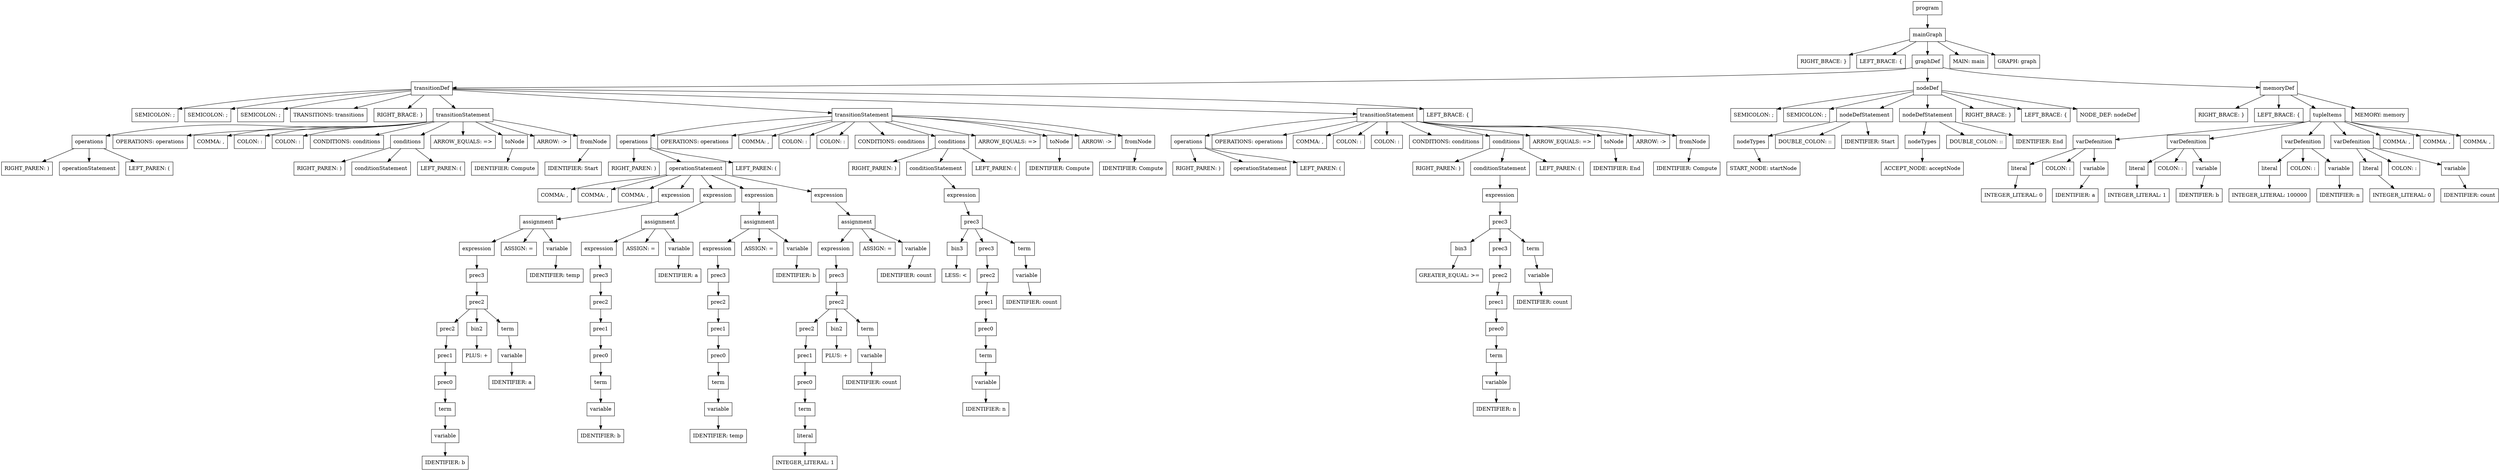 digraph ParseTree {
    node [shape=box];
    node0 [label="program"];
    node1 [label="mainGraph"];
    node0 -> node1;
    node2 [label="RIGHT_BRACE: }"];
    node1 -> node2;
    node3 [label="LEFT_BRACE: {"];
    node1 -> node3;
    node4 [label="graphDef"];
    node1 -> node4;
    node5 [label="transitionDef"];
    node4 -> node5;
    node6 [label="SEMICOLON: ;"];
    node5 -> node6;
    node7 [label="SEMICOLON: ;"];
    node5 -> node7;
    node8 [label="SEMICOLON: ;"];
    node5 -> node8;
    node9 [label="TRANSITIONS: transitions"];
    node5 -> node9;
    node10 [label="RIGHT_BRACE: }"];
    node5 -> node10;
    node11 [label="transitionStatement"];
    node5 -> node11;
    node12 [label="operations"];
    node11 -> node12;
    node13 [label="RIGHT_PAREN: )"];
    node12 -> node13;
    node14 [label="operationStatement"];
    node12 -> node14;
    node15 [label="LEFT_PAREN: ("];
    node12 -> node15;
    node16 [label="OPERATIONS: operations"];
    node11 -> node16;
    node17 [label="COMMA: ,"];
    node11 -> node17;
    node18 [label="COLON: :"];
    node11 -> node18;
    node19 [label="COLON: :"];
    node11 -> node19;
    node20 [label="CONDITIONS: conditions"];
    node11 -> node20;
    node21 [label="conditions"];
    node11 -> node21;
    node22 [label="RIGHT_PAREN: )"];
    node21 -> node22;
    node23 [label="conditionStatement"];
    node21 -> node23;
    node24 [label="LEFT_PAREN: ("];
    node21 -> node24;
    node25 [label="ARROW_EQUALS: =>"];
    node11 -> node25;
    node26 [label="toNode"];
    node11 -> node26;
    node27 [label="IDENTIFIER: Compute"];
    node26 -> node27;
    node28 [label="ARROW: ->"];
    node11 -> node28;
    node29 [label="fromNode"];
    node11 -> node29;
    node30 [label="IDENTIFIER: Start"];
    node29 -> node30;
    node31 [label="transitionStatement"];
    node5 -> node31;
    node32 [label="operations"];
    node31 -> node32;
    node33 [label="RIGHT_PAREN: )"];
    node32 -> node33;
    node34 [label="operationStatement"];
    node32 -> node34;
    node35 [label="COMMA: ,"];
    node34 -> node35;
    node36 [label="COMMA: ,"];
    node34 -> node36;
    node37 [label="COMMA: ,"];
    node34 -> node37;
    node38 [label="expression"];
    node34 -> node38;
    node39 [label="assignment"];
    node38 -> node39;
    node40 [label="expression"];
    node39 -> node40;
    node41 [label="prec3"];
    node40 -> node41;
    node42 [label="prec2"];
    node41 -> node42;
    node43 [label="prec2"];
    node42 -> node43;
    node44 [label="prec1"];
    node43 -> node44;
    node45 [label="prec0"];
    node44 -> node45;
    node46 [label="term"];
    node45 -> node46;
    node47 [label="variable"];
    node46 -> node47;
    node48 [label="IDENTIFIER: b"];
    node47 -> node48;
    node49 [label="bin2"];
    node42 -> node49;
    node50 [label="PLUS: +"];
    node49 -> node50;
    node51 [label="term"];
    node42 -> node51;
    node52 [label="variable"];
    node51 -> node52;
    node53 [label="IDENTIFIER: a"];
    node52 -> node53;
    node54 [label="ASSIGN: ="];
    node39 -> node54;
    node55 [label="variable"];
    node39 -> node55;
    node56 [label="IDENTIFIER: temp"];
    node55 -> node56;
    node57 [label="expression"];
    node34 -> node57;
    node58 [label="assignment"];
    node57 -> node58;
    node59 [label="expression"];
    node58 -> node59;
    node60 [label="prec3"];
    node59 -> node60;
    node61 [label="prec2"];
    node60 -> node61;
    node62 [label="prec1"];
    node61 -> node62;
    node63 [label="prec0"];
    node62 -> node63;
    node64 [label="term"];
    node63 -> node64;
    node65 [label="variable"];
    node64 -> node65;
    node66 [label="IDENTIFIER: b"];
    node65 -> node66;
    node67 [label="ASSIGN: ="];
    node58 -> node67;
    node68 [label="variable"];
    node58 -> node68;
    node69 [label="IDENTIFIER: a"];
    node68 -> node69;
    node70 [label="expression"];
    node34 -> node70;
    node71 [label="assignment"];
    node70 -> node71;
    node72 [label="expression"];
    node71 -> node72;
    node73 [label="prec3"];
    node72 -> node73;
    node74 [label="prec2"];
    node73 -> node74;
    node75 [label="prec1"];
    node74 -> node75;
    node76 [label="prec0"];
    node75 -> node76;
    node77 [label="term"];
    node76 -> node77;
    node78 [label="variable"];
    node77 -> node78;
    node79 [label="IDENTIFIER: temp"];
    node78 -> node79;
    node80 [label="ASSIGN: ="];
    node71 -> node80;
    node81 [label="variable"];
    node71 -> node81;
    node82 [label="IDENTIFIER: b"];
    node81 -> node82;
    node83 [label="expression"];
    node34 -> node83;
    node84 [label="assignment"];
    node83 -> node84;
    node85 [label="expression"];
    node84 -> node85;
    node86 [label="prec3"];
    node85 -> node86;
    node87 [label="prec2"];
    node86 -> node87;
    node88 [label="prec2"];
    node87 -> node88;
    node89 [label="prec1"];
    node88 -> node89;
    node90 [label="prec0"];
    node89 -> node90;
    node91 [label="term"];
    node90 -> node91;
    node92 [label="literal"];
    node91 -> node92;
    node93 [label="INTEGER_LITERAL: 1"];
    node92 -> node93;
    node94 [label="bin2"];
    node87 -> node94;
    node95 [label="PLUS: +"];
    node94 -> node95;
    node96 [label="term"];
    node87 -> node96;
    node97 [label="variable"];
    node96 -> node97;
    node98 [label="IDENTIFIER: count"];
    node97 -> node98;
    node99 [label="ASSIGN: ="];
    node84 -> node99;
    node100 [label="variable"];
    node84 -> node100;
    node101 [label="IDENTIFIER: count"];
    node100 -> node101;
    node102 [label="LEFT_PAREN: ("];
    node32 -> node102;
    node103 [label="OPERATIONS: operations"];
    node31 -> node103;
    node104 [label="COMMA: ,"];
    node31 -> node104;
    node105 [label="COLON: :"];
    node31 -> node105;
    node106 [label="COLON: :"];
    node31 -> node106;
    node107 [label="CONDITIONS: conditions"];
    node31 -> node107;
    node108 [label="conditions"];
    node31 -> node108;
    node109 [label="RIGHT_PAREN: )"];
    node108 -> node109;
    node110 [label="conditionStatement"];
    node108 -> node110;
    node111 [label="expression"];
    node110 -> node111;
    node112 [label="prec3"];
    node111 -> node112;
    node113 [label="bin3"];
    node112 -> node113;
    node114 [label="LESS: <"];
    node113 -> node114;
    node115 [label="prec3"];
    node112 -> node115;
    node116 [label="prec2"];
    node115 -> node116;
    node117 [label="prec1"];
    node116 -> node117;
    node118 [label="prec0"];
    node117 -> node118;
    node119 [label="term"];
    node118 -> node119;
    node120 [label="variable"];
    node119 -> node120;
    node121 [label="IDENTIFIER: n"];
    node120 -> node121;
    node122 [label="term"];
    node112 -> node122;
    node123 [label="variable"];
    node122 -> node123;
    node124 [label="IDENTIFIER: count"];
    node123 -> node124;
    node125 [label="LEFT_PAREN: ("];
    node108 -> node125;
    node126 [label="ARROW_EQUALS: =>"];
    node31 -> node126;
    node127 [label="toNode"];
    node31 -> node127;
    node128 [label="IDENTIFIER: Compute"];
    node127 -> node128;
    node129 [label="ARROW: ->"];
    node31 -> node129;
    node130 [label="fromNode"];
    node31 -> node130;
    node131 [label="IDENTIFIER: Compute"];
    node130 -> node131;
    node132 [label="transitionStatement"];
    node5 -> node132;
    node133 [label="operations"];
    node132 -> node133;
    node134 [label="RIGHT_PAREN: )"];
    node133 -> node134;
    node135 [label="operationStatement"];
    node133 -> node135;
    node136 [label="LEFT_PAREN: ("];
    node133 -> node136;
    node137 [label="OPERATIONS: operations"];
    node132 -> node137;
    node138 [label="COMMA: ,"];
    node132 -> node138;
    node139 [label="COLON: :"];
    node132 -> node139;
    node140 [label="COLON: :"];
    node132 -> node140;
    node141 [label="CONDITIONS: conditions"];
    node132 -> node141;
    node142 [label="conditions"];
    node132 -> node142;
    node143 [label="RIGHT_PAREN: )"];
    node142 -> node143;
    node144 [label="conditionStatement"];
    node142 -> node144;
    node145 [label="expression"];
    node144 -> node145;
    node146 [label="prec3"];
    node145 -> node146;
    node147 [label="bin3"];
    node146 -> node147;
    node148 [label="GREATER_EQUAL: >="];
    node147 -> node148;
    node149 [label="prec3"];
    node146 -> node149;
    node150 [label="prec2"];
    node149 -> node150;
    node151 [label="prec1"];
    node150 -> node151;
    node152 [label="prec0"];
    node151 -> node152;
    node153 [label="term"];
    node152 -> node153;
    node154 [label="variable"];
    node153 -> node154;
    node155 [label="IDENTIFIER: n"];
    node154 -> node155;
    node156 [label="term"];
    node146 -> node156;
    node157 [label="variable"];
    node156 -> node157;
    node158 [label="IDENTIFIER: count"];
    node157 -> node158;
    node159 [label="LEFT_PAREN: ("];
    node142 -> node159;
    node160 [label="ARROW_EQUALS: =>"];
    node132 -> node160;
    node161 [label="toNode"];
    node132 -> node161;
    node162 [label="IDENTIFIER: End"];
    node161 -> node162;
    node163 [label="ARROW: ->"];
    node132 -> node163;
    node164 [label="fromNode"];
    node132 -> node164;
    node165 [label="IDENTIFIER: Compute"];
    node164 -> node165;
    node166 [label="LEFT_BRACE: {"];
    node5 -> node166;
    node167 [label="nodeDef"];
    node4 -> node167;
    node168 [label="SEMICOLON: ;"];
    node167 -> node168;
    node169 [label="SEMICOLON: ;"];
    node167 -> node169;
    node170 [label="nodeDefStatement"];
    node167 -> node170;
    node171 [label="nodeTypes"];
    node170 -> node171;
    node172 [label="START_NODE: startNode"];
    node171 -> node172;
    node173 [label="DOUBLE_COLON: ::"];
    node170 -> node173;
    node174 [label="IDENTIFIER: Start"];
    node170 -> node174;
    node175 [label="nodeDefStatement"];
    node167 -> node175;
    node176 [label="nodeTypes"];
    node175 -> node176;
    node177 [label="ACCEPT_NODE: acceptNode"];
    node176 -> node177;
    node178 [label="DOUBLE_COLON: ::"];
    node175 -> node178;
    node179 [label="IDENTIFIER: End"];
    node175 -> node179;
    node180 [label="RIGHT_BRACE: }"];
    node167 -> node180;
    node181 [label="LEFT_BRACE: {"];
    node167 -> node181;
    node182 [label="NODE_DEF: nodeDef"];
    node167 -> node182;
    node183 [label="memoryDef"];
    node4 -> node183;
    node184 [label="RIGHT_BRACE: }"];
    node183 -> node184;
    node185 [label="LEFT_BRACE: {"];
    node183 -> node185;
    node186 [label="tupleItems"];
    node183 -> node186;
    node187 [label="varDefenition"];
    node186 -> node187;
    node188 [label="literal"];
    node187 -> node188;
    node189 [label="INTEGER_LITERAL: 0"];
    node188 -> node189;
    node190 [label="COLON: :"];
    node187 -> node190;
    node191 [label="variable"];
    node187 -> node191;
    node192 [label="IDENTIFIER: a"];
    node191 -> node192;
    node193 [label="varDefenition"];
    node186 -> node193;
    node194 [label="literal"];
    node193 -> node194;
    node195 [label="INTEGER_LITERAL: 1"];
    node194 -> node195;
    node196 [label="COLON: :"];
    node193 -> node196;
    node197 [label="variable"];
    node193 -> node197;
    node198 [label="IDENTIFIER: b"];
    node197 -> node198;
    node199 [label="varDefenition"];
    node186 -> node199;
    node200 [label="literal"];
    node199 -> node200;
    node201 [label="INTEGER_LITERAL: 100000"];
    node200 -> node201;
    node202 [label="COLON: :"];
    node199 -> node202;
    node203 [label="variable"];
    node199 -> node203;
    node204 [label="IDENTIFIER: n"];
    node203 -> node204;
    node205 [label="varDefenition"];
    node186 -> node205;
    node206 [label="literal"];
    node205 -> node206;
    node207 [label="INTEGER_LITERAL: 0"];
    node206 -> node207;
    node208 [label="COLON: :"];
    node205 -> node208;
    node209 [label="variable"];
    node205 -> node209;
    node210 [label="IDENTIFIER: count"];
    node209 -> node210;
    node211 [label="COMMA: ,"];
    node186 -> node211;
    node212 [label="COMMA: ,"];
    node186 -> node212;
    node213 [label="COMMA: ,"];
    node186 -> node213;
    node214 [label="MEMORY: memory"];
    node183 -> node214;
    node215 [label="MAIN: main"];
    node1 -> node215;
    node216 [label="GRAPH: graph"];
    node1 -> node216;
}
